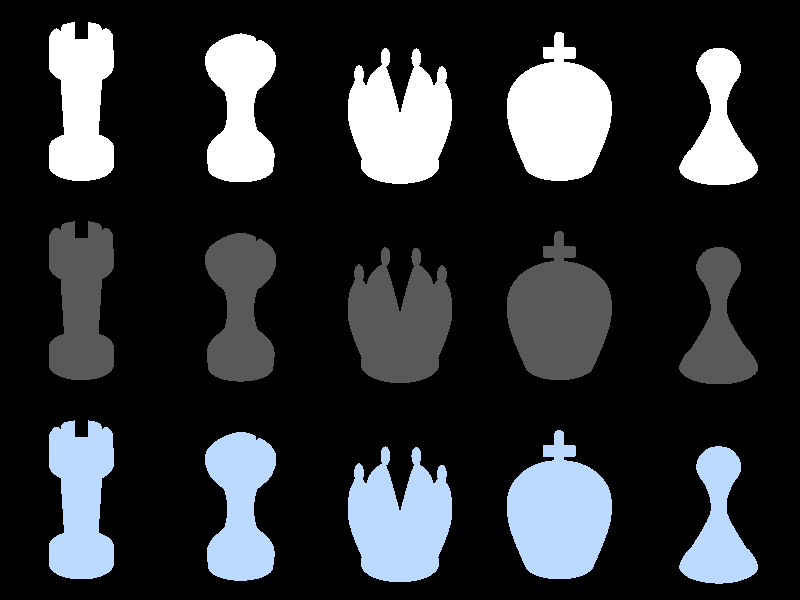 /***************************************************************************
 * Chess/Shatra pieces for Povray                                          *
 * (C) 2014 stefan.berke @ modular-audio-graphics.com                      *
 *                                                                         *
 * This program is free software; you can redistribute it and/or modify    *
 * it under the terms of the GNU General Public License as published by    *
 * the Free Software Foundation; either version 3 of the License, or       *
 * (at your option) any later version.                                     *
 ***************************************************************************/

// +W1000 +H600 +A0.1 +AM2 +R5 +ua

#version 3.7;
global_settings { assumed_gamma 1.0 }

#include "transforms.inc"

camera
{
    orthographic
    
    location z * -1
    look_at 0
    right x * 5 / 3
    angle 136.56
    translate <2, -1, 0>
}

light_source { <-1,1,-3> * 50 rgb 1 }
light_source { <-1,5,-3> * 50 rgb 0.3 * <1,1,1.5> }
light_source { <0.3,0.2,-1> * 50 rgb 0.3 * <1.5,1,1> }
// XXX a negative light color is very experimental ;) 
//light_source { < 1,0.3,-3> * 50 rgb -0.1 }


// ---------- per piece transform -----------

#declare piece_transform = transform 
{
	rotate x * -20
	scale 0.9
};


// --------------- textures -----------------

#macro Glossy(gloss_)
    phong gloss_ phong_size 30
    specular gloss_ roughness 0.01
#end

#declare White = texture
{
    pigment { color rgb 1 }
    finish { Glossy(1) diffuse 0.6 ambient 0 }
};

#declare Black = texture
{
    pigment { color rgb 0.1 }
    finish { Glossy(1) diffuse 0.2 ambient 0 }
};


#declare Transparent = texture
{ 
    pigment { color rgbf <0.5,0.7,1.0, 0.99> }
    finish { Glossy(0.3) }
};
    
// --------------- helper objects ------------------

#macro SmoothCylinder(y0_, y1_, rad_, smoothness_)
	merge 
	{
		cylinder { y * (y0_ + smoothness_), y * (y1_ - smoothness_), rad_ }
		torus { rad_-smoothness_, smoothness_ translate y * (y0_ + smoothness_) } 
		torus { rad_-smoothness_, smoothness_ translate y * (y1_ - smoothness_) }
	}
#end


// -------------------- pieces ---------------------

#macro Shatra(tex_)
	sor // surface of revolution
	{ 
		12
		<2.8,-0.02>
		<2.8,-0.01>
		<2.8, 0>
		<2.5, 0.5>
		<2, 1>
		<0.7, 3>
		<0.6, 4>
		<1, 5>
		<1.6, 6>
		<1, 6.9>
		<0.1, 6.99>
		<0, 7>
		sturm
		
		texture { tex_ } 
		
		scale 0.86
		translate y*-3.5
		scale 0.8/7
		
		transform { piece_transform }
	}
#end

#macro Tura(tex_)
	merge 
	{ 
		SmoothCylinder(0, 1.2, 2, 0.2)
		cone { y*1, 1, y*5, 1.3 }
		difference 
		{
			SmoothCylinder(5,7, 2, 0.4)
			#local cutbox_ = box { <-3, 0, -0.4>, <3, 3, 0.4> translate y*6 }
			object { cutbox_ }
			object { cutbox_ rotate y*40 }
			object { cutbox_ rotate y*90 }
			object { cutbox_ rotate y*140 }
		}
		texture { tex_ } 
		
		translate y*-3.5
		scale 0.8/7
		
		transform { piece_transform }
	}
#end

#macro Yalkyn(tex_)
	difference 
	{ 
		sor 
		{
			10
			<2,-0.02>
			<2,-0.01>
			<2, 0>
			<2, 1>
			<1, 2>
			<1, 4>
			<2, 5>
			<2, 6>
			<0, 7>
			<0, 7>
			sturm
		}
		
		box { <0,0,-3>, <0.5,3,3> rotate z*-30 rotate y*-5 translate <0.3,5.5,0> }
		
		texture { tex_ } 
		
		translate y*-3.5
		scale 0.8/7
		
		transform { piece_transform }
	}
#end


#macro Batyr(tex_)
	merge
	{
		difference 
		{ 
			sor
			{
				9
				<2, 0>
				<2.1, 0.1>
				<3, 2>
				<3.2, 3>
				<3, 4>
				<2, 4.8>
				<1, 4.9>
				<0, 5>
				<0, 5.1>
				sturm
			}
			
			#local cutbox_ = box 
			{ 
				<-1,-1,-5>, <1,1,5> 
				rotate z*45 
				Shear_Trans(<1,0,0>, <0,3,0>, <0,0,1>)
				translate y*6 
			}
			object { cutbox_ }
			object { cutbox_ rotate y*-50 }
			object { cutbox_ rotate y*50 }
			object { cutbox_ rotate y*90 }
		}
		
		torus { 2.2, 0.2 translate y*0.2 }
		
		#local crownsphere_ = sphere { 0, 0.3 scale <1,1.6,1> translate <-1, 5, -2> }
		object { crownsphere_ }
		object { crownsphere_ rotate y*-50 }
		object { crownsphere_ rotate y*130 }
		object { crownsphere_ rotate y*180 }
		
		#local crownsphere_ = sphere { 0, 0.3 scale <1,1.6,1> translate <2.5, 4.5, -1> }
		
		object { crownsphere_ }
		object { crownsphere_ rotate y*-40 }
		object { crownsphere_ rotate y*140 }
		object { crownsphere_ rotate y*180 }
		
		texture { tex_ } 
		
		translate y*-3.5
		scale 0.8/7
		
		transform { piece_transform }
	}
#end


#macro Biy(tex_)
	merge
	{ 
		sor
		{
			9
			<2, 0>
			<2.1, 0.1>
			<3, 2>
			<3.2, 3>
			<3, 4>
			<2, 4.8>
			<1, 4.9>
			<0, 5>
			<0, 5.1>
			sturm
		}
		
		SmoothCylinder(4.8,7,0.3, 0.1)
		object { SmoothCylinder(-1,1, 0.3, 0.1) rotate z*90 translate y*6 }
		
		texture { tex_ } 
		
		translate y*-3.5
		scale 0.8/7
		
		transform { piece_transform }
	}
#end

/* ------------ PUT IT ALL TOGETHER ------------ */
  
#macro PieceRow(tex_)
union
{
    object { Tura   (tex_) translate x * 0 }
    object { Yalkyn (tex_) translate x * 1 }
    object { Batyr  (tex_) translate x * 2 }
    object { Biy    (tex_) translate x * 3 }
    object { Shatra (tex_) translate x * 4 }
}
#end

object { PieceRow(White) }
object { PieceRow(Black) translate y * -1 }
object { PieceRow(Transparent) translate y * -2 }

